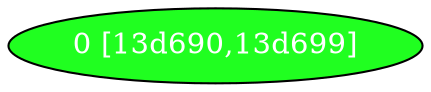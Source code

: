 diGraph libnss3{
	libnss3_0  [style=filled fillcolor="#20FF20" fontcolor="#ffffff" shape=oval label="0 [13d690,13d699]"]


}